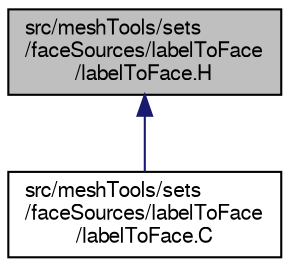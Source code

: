 digraph "src/meshTools/sets/faceSources/labelToFace/labelToFace.H"
{
  bgcolor="transparent";
  edge [fontname="FreeSans",fontsize="10",labelfontname="FreeSans",labelfontsize="10"];
  node [fontname="FreeSans",fontsize="10",shape=record];
  Node1 [label="src/meshTools/sets\l/faceSources/labelToFace\l/labelToFace.H",height=0.2,width=0.4,color="black", fillcolor="grey75", style="filled" fontcolor="black"];
  Node1 -> Node2 [dir="back",color="midnightblue",fontsize="10",style="solid",fontname="FreeSans"];
  Node2 [label="src/meshTools/sets\l/faceSources/labelToFace\l/labelToFace.C",height=0.2,width=0.4,color="black",URL="$a06954.html"];
}
